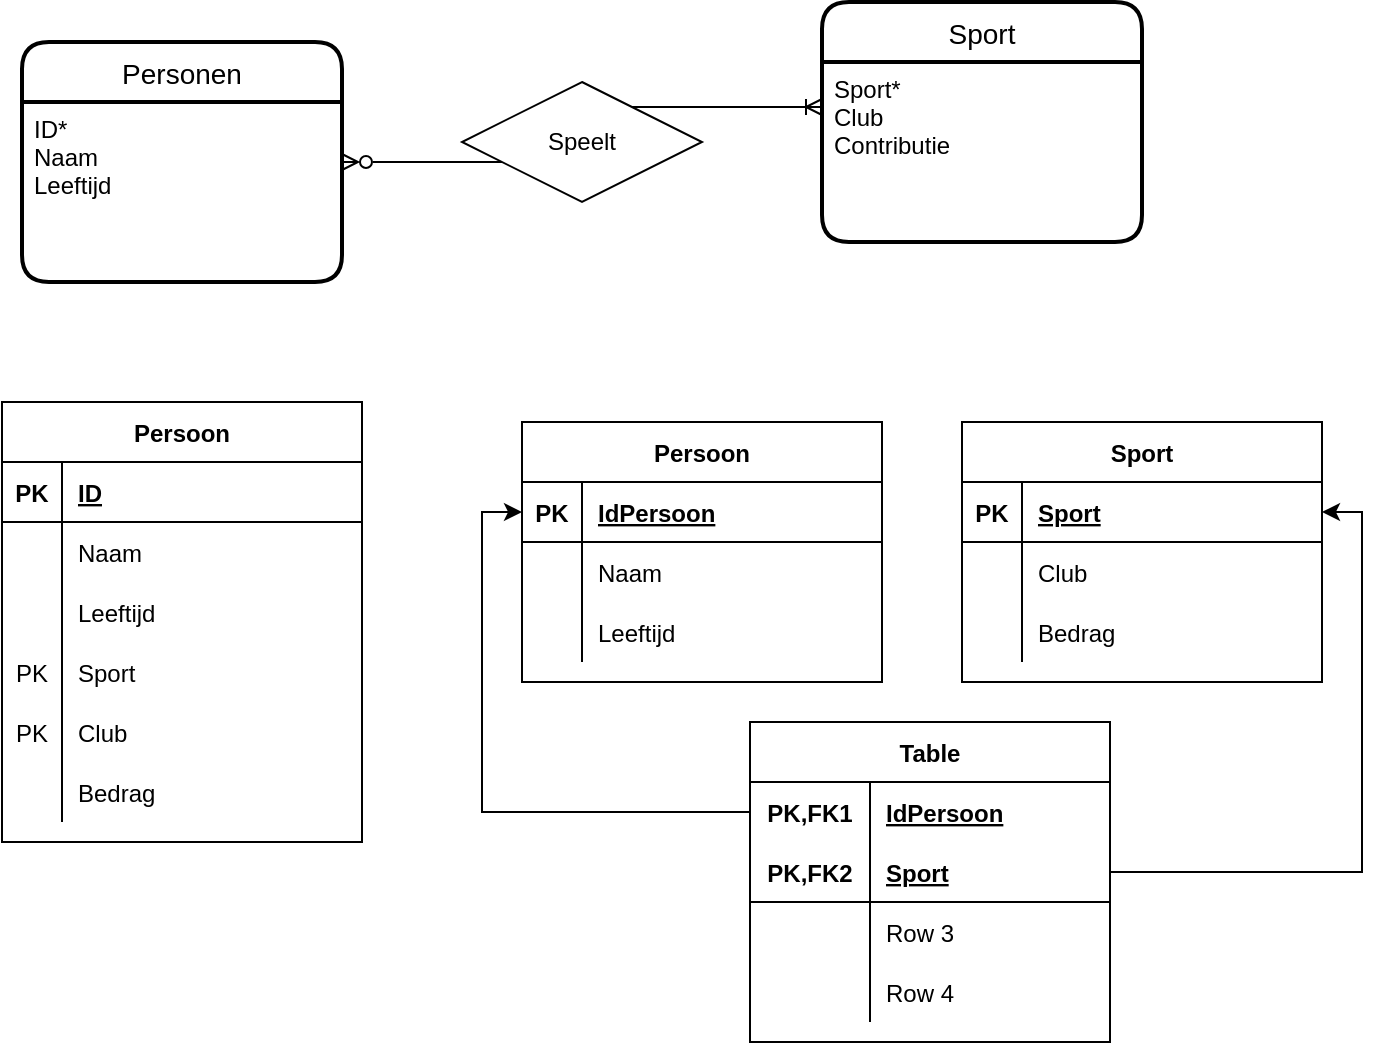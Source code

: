 <mxfile version="20.2.3" type="device"><diagram id="DYXffxydr_3odPx-S4I9" name="Page-1"><mxGraphModel dx="1564" dy="759" grid="1" gridSize="10" guides="1" tooltips="1" connect="1" arrows="1" fold="1" page="1" pageScale="1" pageWidth="827" pageHeight="1169" math="0" shadow="0"><root><mxCell id="0"/><mxCell id="1" parent="0"/><mxCell id="Zud7JfqOWz2MIT0Bw4NC-5" style="edgeStyle=orthogonalEdgeStyle;rounded=0;orthogonalLoop=1;jettySize=auto;html=1;entryX=0;entryY=0.25;entryDx=0;entryDy=0;endArrow=ERoneToMany;endFill=0;startArrow=ERzeroToMany;startFill=0;" edge="1" parent="1" source="Zud7JfqOWz2MIT0Bw4NC-1" target="Zud7JfqOWz2MIT0Bw4NC-4"><mxGeometry relative="1" as="geometry"/></mxCell><mxCell id="Zud7JfqOWz2MIT0Bw4NC-1" value="Personen" style="swimlane;childLayout=stackLayout;horizontal=1;startSize=30;horizontalStack=0;rounded=1;fontSize=14;fontStyle=0;strokeWidth=2;resizeParent=0;resizeLast=1;shadow=0;dashed=0;align=center;" vertex="1" parent="1"><mxGeometry x="-40" y="330" width="160" height="120" as="geometry"/></mxCell><mxCell id="Zud7JfqOWz2MIT0Bw4NC-2" value="ID*&#10;Naam&#10;Leeftijd&#10;" style="align=left;strokeColor=none;fillColor=none;spacingLeft=4;fontSize=12;verticalAlign=top;resizable=0;rotatable=0;part=1;" vertex="1" parent="Zud7JfqOWz2MIT0Bw4NC-1"><mxGeometry y="30" width="160" height="90" as="geometry"/></mxCell><mxCell id="Zud7JfqOWz2MIT0Bw4NC-3" value="Sport" style="swimlane;childLayout=stackLayout;horizontal=1;startSize=30;horizontalStack=0;rounded=1;fontSize=14;fontStyle=0;strokeWidth=2;resizeParent=0;resizeLast=1;shadow=0;dashed=0;align=center;" vertex="1" parent="1"><mxGeometry x="360" y="310" width="160" height="120" as="geometry"/></mxCell><mxCell id="Zud7JfqOWz2MIT0Bw4NC-4" value="Sport*&#10;Club&#10;Contributie" style="align=left;strokeColor=none;fillColor=none;spacingLeft=4;fontSize=12;verticalAlign=top;resizable=0;rotatable=0;part=1;" vertex="1" parent="Zud7JfqOWz2MIT0Bw4NC-3"><mxGeometry y="30" width="160" height="90" as="geometry"/></mxCell><mxCell id="Zud7JfqOWz2MIT0Bw4NC-8" value="Speelt" style="shape=rhombus;perimeter=rhombusPerimeter;whiteSpace=wrap;html=1;align=center;" vertex="1" parent="1"><mxGeometry x="180" y="350" width="120" height="60" as="geometry"/></mxCell><mxCell id="Zud7JfqOWz2MIT0Bw4NC-9" value="Persoon" style="shape=table;startSize=30;container=1;collapsible=1;childLayout=tableLayout;fixedRows=1;rowLines=0;fontStyle=1;align=center;resizeLast=1;" vertex="1" parent="1"><mxGeometry x="-50" y="510" width="180" height="220" as="geometry"/></mxCell><mxCell id="Zud7JfqOWz2MIT0Bw4NC-10" value="" style="shape=tableRow;horizontal=0;startSize=0;swimlaneHead=0;swimlaneBody=0;fillColor=none;collapsible=0;dropTarget=0;points=[[0,0.5],[1,0.5]];portConstraint=eastwest;top=0;left=0;right=0;bottom=1;" vertex="1" parent="Zud7JfqOWz2MIT0Bw4NC-9"><mxGeometry y="30" width="180" height="30" as="geometry"/></mxCell><mxCell id="Zud7JfqOWz2MIT0Bw4NC-11" value="PK" style="shape=partialRectangle;connectable=0;fillColor=none;top=0;left=0;bottom=0;right=0;fontStyle=1;overflow=hidden;" vertex="1" parent="Zud7JfqOWz2MIT0Bw4NC-10"><mxGeometry width="30" height="30" as="geometry"><mxRectangle width="30" height="30" as="alternateBounds"/></mxGeometry></mxCell><mxCell id="Zud7JfqOWz2MIT0Bw4NC-12" value="ID" style="shape=partialRectangle;connectable=0;fillColor=none;top=0;left=0;bottom=0;right=0;align=left;spacingLeft=6;fontStyle=5;overflow=hidden;" vertex="1" parent="Zud7JfqOWz2MIT0Bw4NC-10"><mxGeometry x="30" width="150" height="30" as="geometry"><mxRectangle width="150" height="30" as="alternateBounds"/></mxGeometry></mxCell><mxCell id="Zud7JfqOWz2MIT0Bw4NC-13" value="" style="shape=tableRow;horizontal=0;startSize=0;swimlaneHead=0;swimlaneBody=0;fillColor=none;collapsible=0;dropTarget=0;points=[[0,0.5],[1,0.5]];portConstraint=eastwest;top=0;left=0;right=0;bottom=0;" vertex="1" parent="Zud7JfqOWz2MIT0Bw4NC-9"><mxGeometry y="60" width="180" height="30" as="geometry"/></mxCell><mxCell id="Zud7JfqOWz2MIT0Bw4NC-14" value="" style="shape=partialRectangle;connectable=0;fillColor=none;top=0;left=0;bottom=0;right=0;editable=1;overflow=hidden;" vertex="1" parent="Zud7JfqOWz2MIT0Bw4NC-13"><mxGeometry width="30" height="30" as="geometry"><mxRectangle width="30" height="30" as="alternateBounds"/></mxGeometry></mxCell><mxCell id="Zud7JfqOWz2MIT0Bw4NC-15" value="Naam" style="shape=partialRectangle;connectable=0;fillColor=none;top=0;left=0;bottom=0;right=0;align=left;spacingLeft=6;overflow=hidden;" vertex="1" parent="Zud7JfqOWz2MIT0Bw4NC-13"><mxGeometry x="30" width="150" height="30" as="geometry"><mxRectangle width="150" height="30" as="alternateBounds"/></mxGeometry></mxCell><mxCell id="Zud7JfqOWz2MIT0Bw4NC-16" value="" style="shape=tableRow;horizontal=0;startSize=0;swimlaneHead=0;swimlaneBody=0;fillColor=none;collapsible=0;dropTarget=0;points=[[0,0.5],[1,0.5]];portConstraint=eastwest;top=0;left=0;right=0;bottom=0;" vertex="1" parent="Zud7JfqOWz2MIT0Bw4NC-9"><mxGeometry y="90" width="180" height="30" as="geometry"/></mxCell><mxCell id="Zud7JfqOWz2MIT0Bw4NC-17" value="" style="shape=partialRectangle;connectable=0;fillColor=none;top=0;left=0;bottom=0;right=0;editable=1;overflow=hidden;" vertex="1" parent="Zud7JfqOWz2MIT0Bw4NC-16"><mxGeometry width="30" height="30" as="geometry"><mxRectangle width="30" height="30" as="alternateBounds"/></mxGeometry></mxCell><mxCell id="Zud7JfqOWz2MIT0Bw4NC-18" value="Leeftijd" style="shape=partialRectangle;connectable=0;fillColor=none;top=0;left=0;bottom=0;right=0;align=left;spacingLeft=6;overflow=hidden;" vertex="1" parent="Zud7JfqOWz2MIT0Bw4NC-16"><mxGeometry x="30" width="150" height="30" as="geometry"><mxRectangle width="150" height="30" as="alternateBounds"/></mxGeometry></mxCell><mxCell id="Zud7JfqOWz2MIT0Bw4NC-19" value="" style="shape=tableRow;horizontal=0;startSize=0;swimlaneHead=0;swimlaneBody=0;fillColor=none;collapsible=0;dropTarget=0;points=[[0,0.5],[1,0.5]];portConstraint=eastwest;top=0;left=0;right=0;bottom=0;" vertex="1" parent="Zud7JfqOWz2MIT0Bw4NC-9"><mxGeometry y="120" width="180" height="30" as="geometry"/></mxCell><mxCell id="Zud7JfqOWz2MIT0Bw4NC-20" value="PK" style="shape=partialRectangle;connectable=0;fillColor=none;top=0;left=0;bottom=0;right=0;editable=1;overflow=hidden;" vertex="1" parent="Zud7JfqOWz2MIT0Bw4NC-19"><mxGeometry width="30" height="30" as="geometry"><mxRectangle width="30" height="30" as="alternateBounds"/></mxGeometry></mxCell><mxCell id="Zud7JfqOWz2MIT0Bw4NC-21" value="Sport" style="shape=partialRectangle;connectable=0;fillColor=none;top=0;left=0;bottom=0;right=0;align=left;spacingLeft=6;overflow=hidden;" vertex="1" parent="Zud7JfqOWz2MIT0Bw4NC-19"><mxGeometry x="30" width="150" height="30" as="geometry"><mxRectangle width="150" height="30" as="alternateBounds"/></mxGeometry></mxCell><mxCell id="Zud7JfqOWz2MIT0Bw4NC-22" style="shape=tableRow;horizontal=0;startSize=0;swimlaneHead=0;swimlaneBody=0;fillColor=none;collapsible=0;dropTarget=0;points=[[0,0.5],[1,0.5]];portConstraint=eastwest;top=0;left=0;right=0;bottom=0;" vertex="1" parent="Zud7JfqOWz2MIT0Bw4NC-9"><mxGeometry y="150" width="180" height="30" as="geometry"/></mxCell><mxCell id="Zud7JfqOWz2MIT0Bw4NC-23" value="PK" style="shape=partialRectangle;connectable=0;fillColor=none;top=0;left=0;bottom=0;right=0;editable=1;overflow=hidden;" vertex="1" parent="Zud7JfqOWz2MIT0Bw4NC-22"><mxGeometry width="30" height="30" as="geometry"><mxRectangle width="30" height="30" as="alternateBounds"/></mxGeometry></mxCell><mxCell id="Zud7JfqOWz2MIT0Bw4NC-24" value="Club" style="shape=partialRectangle;connectable=0;fillColor=none;top=0;left=0;bottom=0;right=0;align=left;spacingLeft=6;overflow=hidden;" vertex="1" parent="Zud7JfqOWz2MIT0Bw4NC-22"><mxGeometry x="30" width="150" height="30" as="geometry"><mxRectangle width="150" height="30" as="alternateBounds"/></mxGeometry></mxCell><mxCell id="Zud7JfqOWz2MIT0Bw4NC-25" style="shape=tableRow;horizontal=0;startSize=0;swimlaneHead=0;swimlaneBody=0;fillColor=none;collapsible=0;dropTarget=0;points=[[0,0.5],[1,0.5]];portConstraint=eastwest;top=0;left=0;right=0;bottom=0;" vertex="1" parent="Zud7JfqOWz2MIT0Bw4NC-9"><mxGeometry y="180" width="180" height="30" as="geometry"/></mxCell><mxCell id="Zud7JfqOWz2MIT0Bw4NC-26" style="shape=partialRectangle;connectable=0;fillColor=none;top=0;left=0;bottom=0;right=0;editable=1;overflow=hidden;" vertex="1" parent="Zud7JfqOWz2MIT0Bw4NC-25"><mxGeometry width="30" height="30" as="geometry"><mxRectangle width="30" height="30" as="alternateBounds"/></mxGeometry></mxCell><mxCell id="Zud7JfqOWz2MIT0Bw4NC-27" value="Bedrag" style="shape=partialRectangle;connectable=0;fillColor=none;top=0;left=0;bottom=0;right=0;align=left;spacingLeft=6;overflow=hidden;" vertex="1" parent="Zud7JfqOWz2MIT0Bw4NC-25"><mxGeometry x="30" width="150" height="30" as="geometry"><mxRectangle width="150" height="30" as="alternateBounds"/></mxGeometry></mxCell><mxCell id="Zud7JfqOWz2MIT0Bw4NC-28" value="Persoon" style="shape=table;startSize=30;container=1;collapsible=1;childLayout=tableLayout;fixedRows=1;rowLines=0;fontStyle=1;align=center;resizeLast=1;" vertex="1" parent="1"><mxGeometry x="210" y="520" width="180" height="130" as="geometry"/></mxCell><mxCell id="Zud7JfqOWz2MIT0Bw4NC-29" value="" style="shape=tableRow;horizontal=0;startSize=0;swimlaneHead=0;swimlaneBody=0;fillColor=none;collapsible=0;dropTarget=0;points=[[0,0.5],[1,0.5]];portConstraint=eastwest;top=0;left=0;right=0;bottom=1;" vertex="1" parent="Zud7JfqOWz2MIT0Bw4NC-28"><mxGeometry y="30" width="180" height="30" as="geometry"/></mxCell><mxCell id="Zud7JfqOWz2MIT0Bw4NC-30" value="PK" style="shape=partialRectangle;connectable=0;fillColor=none;top=0;left=0;bottom=0;right=0;fontStyle=1;overflow=hidden;" vertex="1" parent="Zud7JfqOWz2MIT0Bw4NC-29"><mxGeometry width="30" height="30" as="geometry"><mxRectangle width="30" height="30" as="alternateBounds"/></mxGeometry></mxCell><mxCell id="Zud7JfqOWz2MIT0Bw4NC-31" value="IdPersoon" style="shape=partialRectangle;connectable=0;fillColor=none;top=0;left=0;bottom=0;right=0;align=left;spacingLeft=6;fontStyle=5;overflow=hidden;" vertex="1" parent="Zud7JfqOWz2MIT0Bw4NC-29"><mxGeometry x="30" width="150" height="30" as="geometry"><mxRectangle width="150" height="30" as="alternateBounds"/></mxGeometry></mxCell><mxCell id="Zud7JfqOWz2MIT0Bw4NC-32" value="" style="shape=tableRow;horizontal=0;startSize=0;swimlaneHead=0;swimlaneBody=0;fillColor=none;collapsible=0;dropTarget=0;points=[[0,0.5],[1,0.5]];portConstraint=eastwest;top=0;left=0;right=0;bottom=0;" vertex="1" parent="Zud7JfqOWz2MIT0Bw4NC-28"><mxGeometry y="60" width="180" height="30" as="geometry"/></mxCell><mxCell id="Zud7JfqOWz2MIT0Bw4NC-33" value="" style="shape=partialRectangle;connectable=0;fillColor=none;top=0;left=0;bottom=0;right=0;editable=1;overflow=hidden;" vertex="1" parent="Zud7JfqOWz2MIT0Bw4NC-32"><mxGeometry width="30" height="30" as="geometry"><mxRectangle width="30" height="30" as="alternateBounds"/></mxGeometry></mxCell><mxCell id="Zud7JfqOWz2MIT0Bw4NC-34" value="Naam" style="shape=partialRectangle;connectable=0;fillColor=none;top=0;left=0;bottom=0;right=0;align=left;spacingLeft=6;overflow=hidden;" vertex="1" parent="Zud7JfqOWz2MIT0Bw4NC-32"><mxGeometry x="30" width="150" height="30" as="geometry"><mxRectangle width="150" height="30" as="alternateBounds"/></mxGeometry></mxCell><mxCell id="Zud7JfqOWz2MIT0Bw4NC-35" value="" style="shape=tableRow;horizontal=0;startSize=0;swimlaneHead=0;swimlaneBody=0;fillColor=none;collapsible=0;dropTarget=0;points=[[0,0.5],[1,0.5]];portConstraint=eastwest;top=0;left=0;right=0;bottom=0;" vertex="1" parent="Zud7JfqOWz2MIT0Bw4NC-28"><mxGeometry y="90" width="180" height="30" as="geometry"/></mxCell><mxCell id="Zud7JfqOWz2MIT0Bw4NC-36" value="" style="shape=partialRectangle;connectable=0;fillColor=none;top=0;left=0;bottom=0;right=0;editable=1;overflow=hidden;" vertex="1" parent="Zud7JfqOWz2MIT0Bw4NC-35"><mxGeometry width="30" height="30" as="geometry"><mxRectangle width="30" height="30" as="alternateBounds"/></mxGeometry></mxCell><mxCell id="Zud7JfqOWz2MIT0Bw4NC-37" value="Leeftijd" style="shape=partialRectangle;connectable=0;fillColor=none;top=0;left=0;bottom=0;right=0;align=left;spacingLeft=6;overflow=hidden;" vertex="1" parent="Zud7JfqOWz2MIT0Bw4NC-35"><mxGeometry x="30" width="150" height="30" as="geometry"><mxRectangle width="150" height="30" as="alternateBounds"/></mxGeometry></mxCell><mxCell id="Zud7JfqOWz2MIT0Bw4NC-41" value="Sport" style="shape=table;startSize=30;container=1;collapsible=1;childLayout=tableLayout;fixedRows=1;rowLines=0;fontStyle=1;align=center;resizeLast=1;" vertex="1" parent="1"><mxGeometry x="430" y="520" width="180" height="130" as="geometry"/></mxCell><mxCell id="Zud7JfqOWz2MIT0Bw4NC-42" value="" style="shape=tableRow;horizontal=0;startSize=0;swimlaneHead=0;swimlaneBody=0;fillColor=none;collapsible=0;dropTarget=0;points=[[0,0.5],[1,0.5]];portConstraint=eastwest;top=0;left=0;right=0;bottom=1;" vertex="1" parent="Zud7JfqOWz2MIT0Bw4NC-41"><mxGeometry y="30" width="180" height="30" as="geometry"/></mxCell><mxCell id="Zud7JfqOWz2MIT0Bw4NC-43" value="PK" style="shape=partialRectangle;connectable=0;fillColor=none;top=0;left=0;bottom=0;right=0;fontStyle=1;overflow=hidden;" vertex="1" parent="Zud7JfqOWz2MIT0Bw4NC-42"><mxGeometry width="30" height="30" as="geometry"><mxRectangle width="30" height="30" as="alternateBounds"/></mxGeometry></mxCell><mxCell id="Zud7JfqOWz2MIT0Bw4NC-44" value="Sport" style="shape=partialRectangle;connectable=0;fillColor=none;top=0;left=0;bottom=0;right=0;align=left;spacingLeft=6;fontStyle=5;overflow=hidden;" vertex="1" parent="Zud7JfqOWz2MIT0Bw4NC-42"><mxGeometry x="30" width="150" height="30" as="geometry"><mxRectangle width="150" height="30" as="alternateBounds"/></mxGeometry></mxCell><mxCell id="Zud7JfqOWz2MIT0Bw4NC-45" value="" style="shape=tableRow;horizontal=0;startSize=0;swimlaneHead=0;swimlaneBody=0;fillColor=none;collapsible=0;dropTarget=0;points=[[0,0.5],[1,0.5]];portConstraint=eastwest;top=0;left=0;right=0;bottom=0;" vertex="1" parent="Zud7JfqOWz2MIT0Bw4NC-41"><mxGeometry y="60" width="180" height="30" as="geometry"/></mxCell><mxCell id="Zud7JfqOWz2MIT0Bw4NC-46" value="" style="shape=partialRectangle;connectable=0;fillColor=none;top=0;left=0;bottom=0;right=0;editable=1;overflow=hidden;" vertex="1" parent="Zud7JfqOWz2MIT0Bw4NC-45"><mxGeometry width="30" height="30" as="geometry"><mxRectangle width="30" height="30" as="alternateBounds"/></mxGeometry></mxCell><mxCell id="Zud7JfqOWz2MIT0Bw4NC-47" value="Club" style="shape=partialRectangle;connectable=0;fillColor=none;top=0;left=0;bottom=0;right=0;align=left;spacingLeft=6;overflow=hidden;" vertex="1" parent="Zud7JfqOWz2MIT0Bw4NC-45"><mxGeometry x="30" width="150" height="30" as="geometry"><mxRectangle width="150" height="30" as="alternateBounds"/></mxGeometry></mxCell><mxCell id="Zud7JfqOWz2MIT0Bw4NC-48" value="" style="shape=tableRow;horizontal=0;startSize=0;swimlaneHead=0;swimlaneBody=0;fillColor=none;collapsible=0;dropTarget=0;points=[[0,0.5],[1,0.5]];portConstraint=eastwest;top=0;left=0;right=0;bottom=0;" vertex="1" parent="Zud7JfqOWz2MIT0Bw4NC-41"><mxGeometry y="90" width="180" height="30" as="geometry"/></mxCell><mxCell id="Zud7JfqOWz2MIT0Bw4NC-49" value="" style="shape=partialRectangle;connectable=0;fillColor=none;top=0;left=0;bottom=0;right=0;editable=1;overflow=hidden;" vertex="1" parent="Zud7JfqOWz2MIT0Bw4NC-48"><mxGeometry width="30" height="30" as="geometry"><mxRectangle width="30" height="30" as="alternateBounds"/></mxGeometry></mxCell><mxCell id="Zud7JfqOWz2MIT0Bw4NC-50" value="Bedrag" style="shape=partialRectangle;connectable=0;fillColor=none;top=0;left=0;bottom=0;right=0;align=left;spacingLeft=6;overflow=hidden;" vertex="1" parent="Zud7JfqOWz2MIT0Bw4NC-48"><mxGeometry x="30" width="150" height="30" as="geometry"><mxRectangle width="150" height="30" as="alternateBounds"/></mxGeometry></mxCell><mxCell id="Zud7JfqOWz2MIT0Bw4NC-54" value="Table" style="shape=table;startSize=30;container=1;collapsible=1;childLayout=tableLayout;fixedRows=1;rowLines=0;fontStyle=1;align=center;resizeLast=1;" vertex="1" parent="1"><mxGeometry x="324" y="670" width="180" height="160" as="geometry"/></mxCell><mxCell id="Zud7JfqOWz2MIT0Bw4NC-55" value="" style="shape=tableRow;horizontal=0;startSize=0;swimlaneHead=0;swimlaneBody=0;fillColor=none;collapsible=0;dropTarget=0;points=[[0,0.5],[1,0.5]];portConstraint=eastwest;top=0;left=0;right=0;bottom=0;" vertex="1" parent="Zud7JfqOWz2MIT0Bw4NC-54"><mxGeometry y="30" width="180" height="30" as="geometry"/></mxCell><mxCell id="Zud7JfqOWz2MIT0Bw4NC-56" value="PK,FK1" style="shape=partialRectangle;connectable=0;fillColor=none;top=0;left=0;bottom=0;right=0;fontStyle=1;overflow=hidden;" vertex="1" parent="Zud7JfqOWz2MIT0Bw4NC-55"><mxGeometry width="60" height="30" as="geometry"><mxRectangle width="60" height="30" as="alternateBounds"/></mxGeometry></mxCell><mxCell id="Zud7JfqOWz2MIT0Bw4NC-57" value="IdPersoon" style="shape=partialRectangle;connectable=0;fillColor=none;top=0;left=0;bottom=0;right=0;align=left;spacingLeft=6;fontStyle=5;overflow=hidden;" vertex="1" parent="Zud7JfqOWz2MIT0Bw4NC-55"><mxGeometry x="60" width="120" height="30" as="geometry"><mxRectangle width="120" height="30" as="alternateBounds"/></mxGeometry></mxCell><mxCell id="Zud7JfqOWz2MIT0Bw4NC-58" value="" style="shape=tableRow;horizontal=0;startSize=0;swimlaneHead=0;swimlaneBody=0;fillColor=none;collapsible=0;dropTarget=0;points=[[0,0.5],[1,0.5]];portConstraint=eastwest;top=0;left=0;right=0;bottom=1;" vertex="1" parent="Zud7JfqOWz2MIT0Bw4NC-54"><mxGeometry y="60" width="180" height="30" as="geometry"/></mxCell><mxCell id="Zud7JfqOWz2MIT0Bw4NC-59" value="PK,FK2" style="shape=partialRectangle;connectable=0;fillColor=none;top=0;left=0;bottom=0;right=0;fontStyle=1;overflow=hidden;" vertex="1" parent="Zud7JfqOWz2MIT0Bw4NC-58"><mxGeometry width="60" height="30" as="geometry"><mxRectangle width="60" height="30" as="alternateBounds"/></mxGeometry></mxCell><mxCell id="Zud7JfqOWz2MIT0Bw4NC-60" value="Sport" style="shape=partialRectangle;connectable=0;fillColor=none;top=0;left=0;bottom=0;right=0;align=left;spacingLeft=6;fontStyle=5;overflow=hidden;" vertex="1" parent="Zud7JfqOWz2MIT0Bw4NC-58"><mxGeometry x="60" width="120" height="30" as="geometry"><mxRectangle width="120" height="30" as="alternateBounds"/></mxGeometry></mxCell><mxCell id="Zud7JfqOWz2MIT0Bw4NC-61" value="" style="shape=tableRow;horizontal=0;startSize=0;swimlaneHead=0;swimlaneBody=0;fillColor=none;collapsible=0;dropTarget=0;points=[[0,0.5],[1,0.5]];portConstraint=eastwest;top=0;left=0;right=0;bottom=0;" vertex="1" parent="Zud7JfqOWz2MIT0Bw4NC-54"><mxGeometry y="90" width="180" height="30" as="geometry"/></mxCell><mxCell id="Zud7JfqOWz2MIT0Bw4NC-62" value="" style="shape=partialRectangle;connectable=0;fillColor=none;top=0;left=0;bottom=0;right=0;editable=1;overflow=hidden;" vertex="1" parent="Zud7JfqOWz2MIT0Bw4NC-61"><mxGeometry width="60" height="30" as="geometry"><mxRectangle width="60" height="30" as="alternateBounds"/></mxGeometry></mxCell><mxCell id="Zud7JfqOWz2MIT0Bw4NC-63" value="Row 3" style="shape=partialRectangle;connectable=0;fillColor=none;top=0;left=0;bottom=0;right=0;align=left;spacingLeft=6;overflow=hidden;" vertex="1" parent="Zud7JfqOWz2MIT0Bw4NC-61"><mxGeometry x="60" width="120" height="30" as="geometry"><mxRectangle width="120" height="30" as="alternateBounds"/></mxGeometry></mxCell><mxCell id="Zud7JfqOWz2MIT0Bw4NC-64" value="" style="shape=tableRow;horizontal=0;startSize=0;swimlaneHead=0;swimlaneBody=0;fillColor=none;collapsible=0;dropTarget=0;points=[[0,0.5],[1,0.5]];portConstraint=eastwest;top=0;left=0;right=0;bottom=0;" vertex="1" parent="Zud7JfqOWz2MIT0Bw4NC-54"><mxGeometry y="120" width="180" height="30" as="geometry"/></mxCell><mxCell id="Zud7JfqOWz2MIT0Bw4NC-65" value="" style="shape=partialRectangle;connectable=0;fillColor=none;top=0;left=0;bottom=0;right=0;editable=1;overflow=hidden;" vertex="1" parent="Zud7JfqOWz2MIT0Bw4NC-64"><mxGeometry width="60" height="30" as="geometry"><mxRectangle width="60" height="30" as="alternateBounds"/></mxGeometry></mxCell><mxCell id="Zud7JfqOWz2MIT0Bw4NC-66" value="Row 4" style="shape=partialRectangle;connectable=0;fillColor=none;top=0;left=0;bottom=0;right=0;align=left;spacingLeft=6;overflow=hidden;" vertex="1" parent="Zud7JfqOWz2MIT0Bw4NC-64"><mxGeometry x="60" width="120" height="30" as="geometry"><mxRectangle width="120" height="30" as="alternateBounds"/></mxGeometry></mxCell><mxCell id="Zud7JfqOWz2MIT0Bw4NC-67" style="edgeStyle=orthogonalEdgeStyle;rounded=0;orthogonalLoop=1;jettySize=auto;html=1;entryX=0;entryY=0.5;entryDx=0;entryDy=0;startArrow=none;startFill=0;endArrow=classic;endFill=1;" edge="1" parent="1" source="Zud7JfqOWz2MIT0Bw4NC-55" target="Zud7JfqOWz2MIT0Bw4NC-29"><mxGeometry relative="1" as="geometry"/></mxCell><mxCell id="Zud7JfqOWz2MIT0Bw4NC-69" style="edgeStyle=orthogonalEdgeStyle;rounded=0;orthogonalLoop=1;jettySize=auto;html=1;entryX=1;entryY=0.5;entryDx=0;entryDy=0;startArrow=none;startFill=0;endArrow=classic;endFill=1;" edge="1" parent="1" source="Zud7JfqOWz2MIT0Bw4NC-58" target="Zud7JfqOWz2MIT0Bw4NC-42"><mxGeometry relative="1" as="geometry"/></mxCell></root></mxGraphModel></diagram></mxfile>